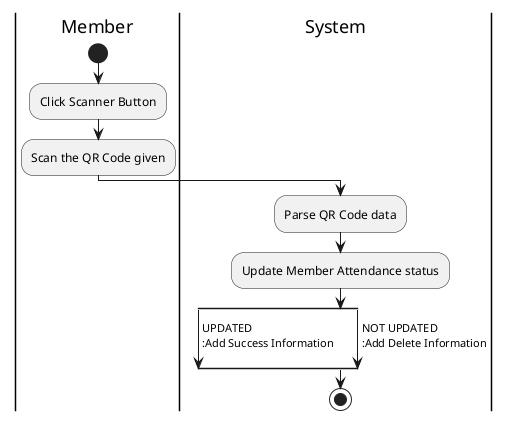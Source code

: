 @startuml Attend

skinparam ConditionEndStyle hline
skinparam conditionStyle diamond
skinparam Monochrome true
skinparam Shadowing false

|Member|
start
:Click Scanner Button;
:Scan the QR Code given;

|System|
:Parse QR Code data;
:Update Member Attendance status;
split
    -> UPDATED
    :Add Success Information;
split again
    -> NOT UPDATED
    :Add Delete Information;
end split
stop

@enduml